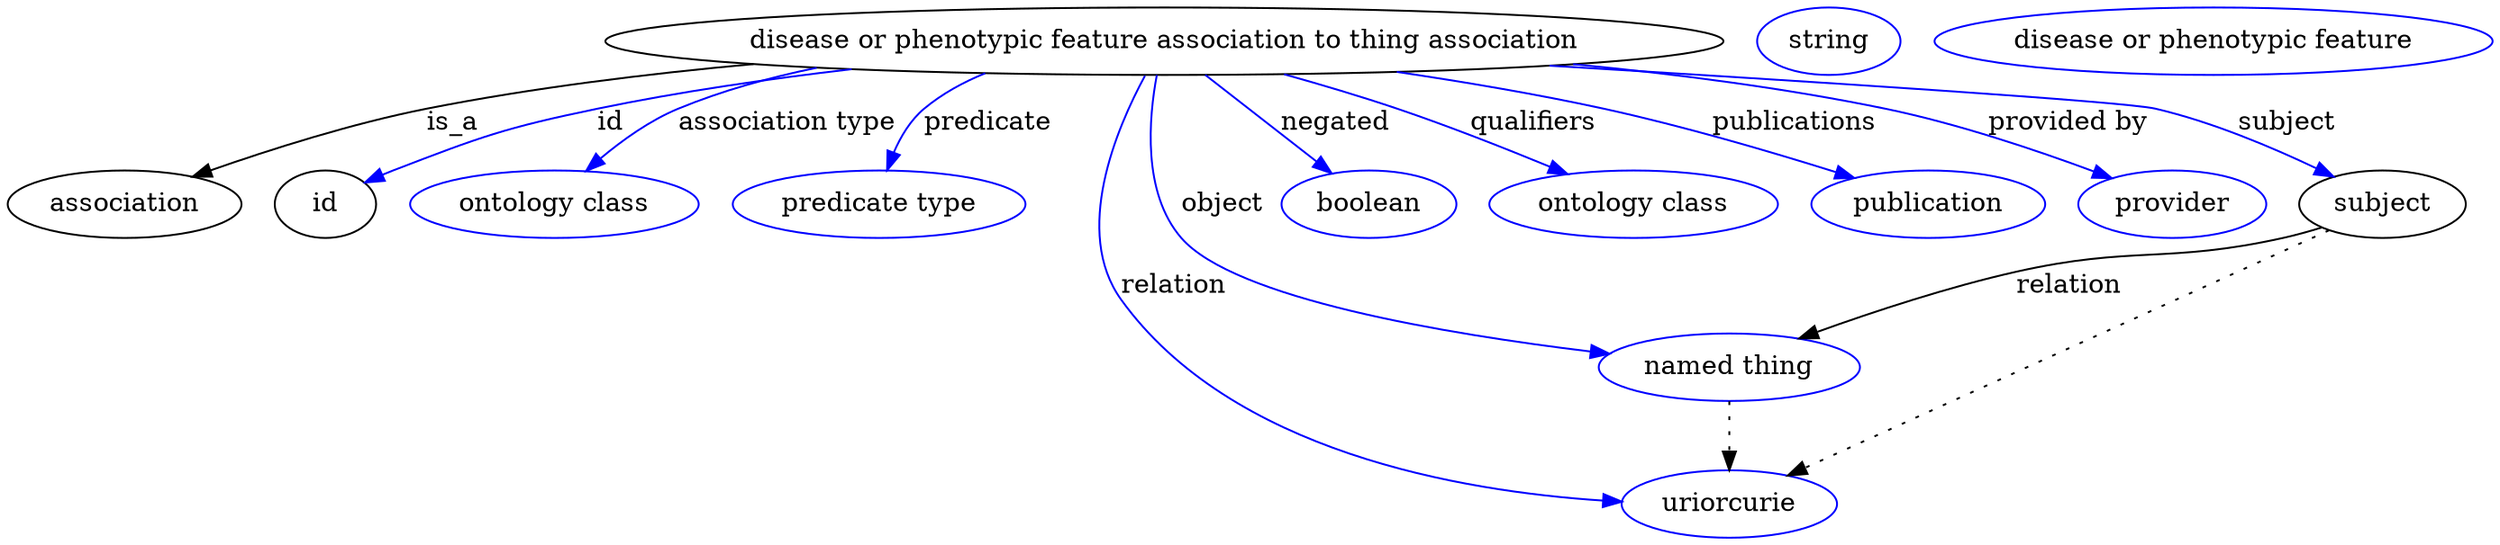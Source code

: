digraph {
	graph [bb="0,0,1101.8,283"];
	node [label="\N"];
	"disease or phenotypic feature association to thing association"	 [height=0.5,
		label="disease or phenotypic feature association to thing association",
		pos="526.05,265",
		width=6.3008];
	association	 [height=0.5,
		pos="50.046,178",
		width=1.3902];
	"disease or phenotypic feature association to thing association" -> association	 [label=is_a,
		lp="211.05,221.5",
		pos="e,83.109,191.57 354.85,253.17 304.6,247.79 249.79,240.06 200.05,229 163.02,220.76 122.35,206.6 92.715,195.29"];
	id	 [height=0.5,
		pos="145.05,178",
		width=0.75];
	"disease or phenotypic feature association to thing association" -> id	 [color=blue,
		label=id,
		lp="280.55,221.5",
		pos="e,166.54,189.3 390.62,250.51 352.92,245.14 312.14,238.08 275.05,229 232.04,218.47 221.82,213.27 181.05,196 179.26,195.24 177.44,\
194.44 175.61,193.61",
		style=solid];
	"association type"	 [color=blue,
		height=0.5,
		label="ontology class",
		pos="252.05,178",
		width=1.7151];
	"disease or phenotypic feature association to thing association" -> "association type"	 [color=blue,
		label="association type",
		lp="357.05,221.5",
		pos="e,267.95,195.44 403.56,249.84 365.94,243.99 329.99,236.81 313.05,229 299.12,222.58 285.8,212.14 275.18,202.36",
		style=solid];
	predicate	 [color=blue,
		height=0.5,
		label="predicate type",
		pos="392.05,178",
		width=1.679];
	"disease or phenotypic feature association to thing association" -> predicate	 [color=blue,
		label=predicate,
		lp="441.05,221.5",
		pos="e,396.67,196.29 447.23,248.04 435.92,243.2 425.08,236.98 416.05,229 409.09,222.85 403.99,214.26 400.33,205.87",
		style=solid];
	object	 [color=blue,
		height=0.5,
		label="named thing",
		pos="773.05,91",
		width=1.5346];
	"disease or phenotypic feature association to thing association" -> object	 [color=blue,
		label=object,
		lp="552.05,178",
		pos="e,723.01,98.75 521.94,246.76 517.92,223.82 514.97,184.47 535.05,160 557.57,132.55 649.99,111.81 712.81,100.54",
		style=solid];
	relation	 [color=blue,
		height=0.5,
		label=uriorcurie,
		pos="773.05,18",
		width=1.2638];
	"disease or phenotypic feature association to thing association" -> relation	 [color=blue,
		label=relation,
		lp="538.05,134.5",
		pos="e,728.91,22.477 518.25,246.61 507.59,218.26 492.4,163.37 517.05,127 562.45,59.999 658.09,34.01 718.75,24.049",
		style=solid];
	negated	 [color=blue,
		height=0.5,
		label=boolean,
		pos="616.05,178",
		width=1.0652];
	"disease or phenotypic feature association to thing association" -> negated	 [color=blue,
		label=negated,
		lp="598.55,221.5",
		pos="e,599.24,194.24 544.69,246.97 558.37,233.75 577.07,215.68 591.89,201.35",
		style=solid];
	qualifiers	 [color=blue,
		height=0.5,
		label="ontology class",
		pos="734.05,178",
		width=1.7151];
	"disease or phenotypic feature association to thing association" -> qualifiers	 [color=blue,
		label=qualifiers,
		lp="684.05,221.5",
		pos="e,702.11,193.65 576.46,247.38 591.84,241.76 608.73,235.35 624.05,229 647.15,219.42 672.5,207.75 693.03,197.99",
		style=solid];
	publications	 [color=blue,
		height=0.5,
		label=publication,
		pos="864.05,178",
		width=1.3902];
	"disease or phenotypic feature association to thing association" -> publications	 [color=blue,
		label=publications,
		lp="798.55,221.5",
		pos="e,829.61,191.23 624.69,248.77 653.66,243.29 685.29,236.6 714.05,229 750.24,219.43 790.35,205.62 819.98,194.78",
		style=solid];
	"provided by"	 [color=blue,
		height=0.5,
		label=provider,
		pos="972.05,178",
		width=1.1193];
	"disease or phenotypic feature association to thing association" -> "provided by"	 [color=blue,
		label="provided by",
		lp="914.05,221.5",
		pos="e,943.77,190.92 694.68,252.94 740.91,247.6 790.75,239.95 836.05,229 870.21,220.74 907.49,206.36 934.36,194.97",
		style=solid];
	subject	 [height=0.5,
		pos="1066,178",
		width=0.99297];
	"disease or phenotypic feature association to thing association" -> subject	 [color=blue,
		label=subject,
		lp="1012.5,221.5",
		pos="e,1041.8,191.63 689.13,252.44 803.42,243.44 938.04,232.33 951.05,229 979.74,221.64 1010.3,207.77 1032.7,196.34",
		style=solid];
	association_id	 [color=blue,
		height=0.5,
		label=string,
		pos="801.05,265",
		width=0.84854];
	object -> relation	 [pos="e,773.05,36.09 773.05,72.955 773.05,64.883 773.05,55.176 773.05,46.182",
		style=dotted];
	subject -> object	 [label=relation,
		lp="926.05,134.5",
		pos="e,805.22,105.67 1038.8,165.95 1033,163.72 1026.9,161.6 1021,160 970.72,146.22 955.45,155.48 905.05,142 874,133.7 840.23,120.57 814.61,\
109.71"];
	subject -> relation	 [pos="e,799.76,32.59 1041.6,164.63 989.76,136.34 868.85,70.318 808.55,37.39",
		style=dotted];
	"disease or phenotypic feature association to thing association_subject"	 [color=blue,
		height=0.5,
		label="disease or phenotypic feature",
		pos="964.05,265",
		width=3.1775];
}

